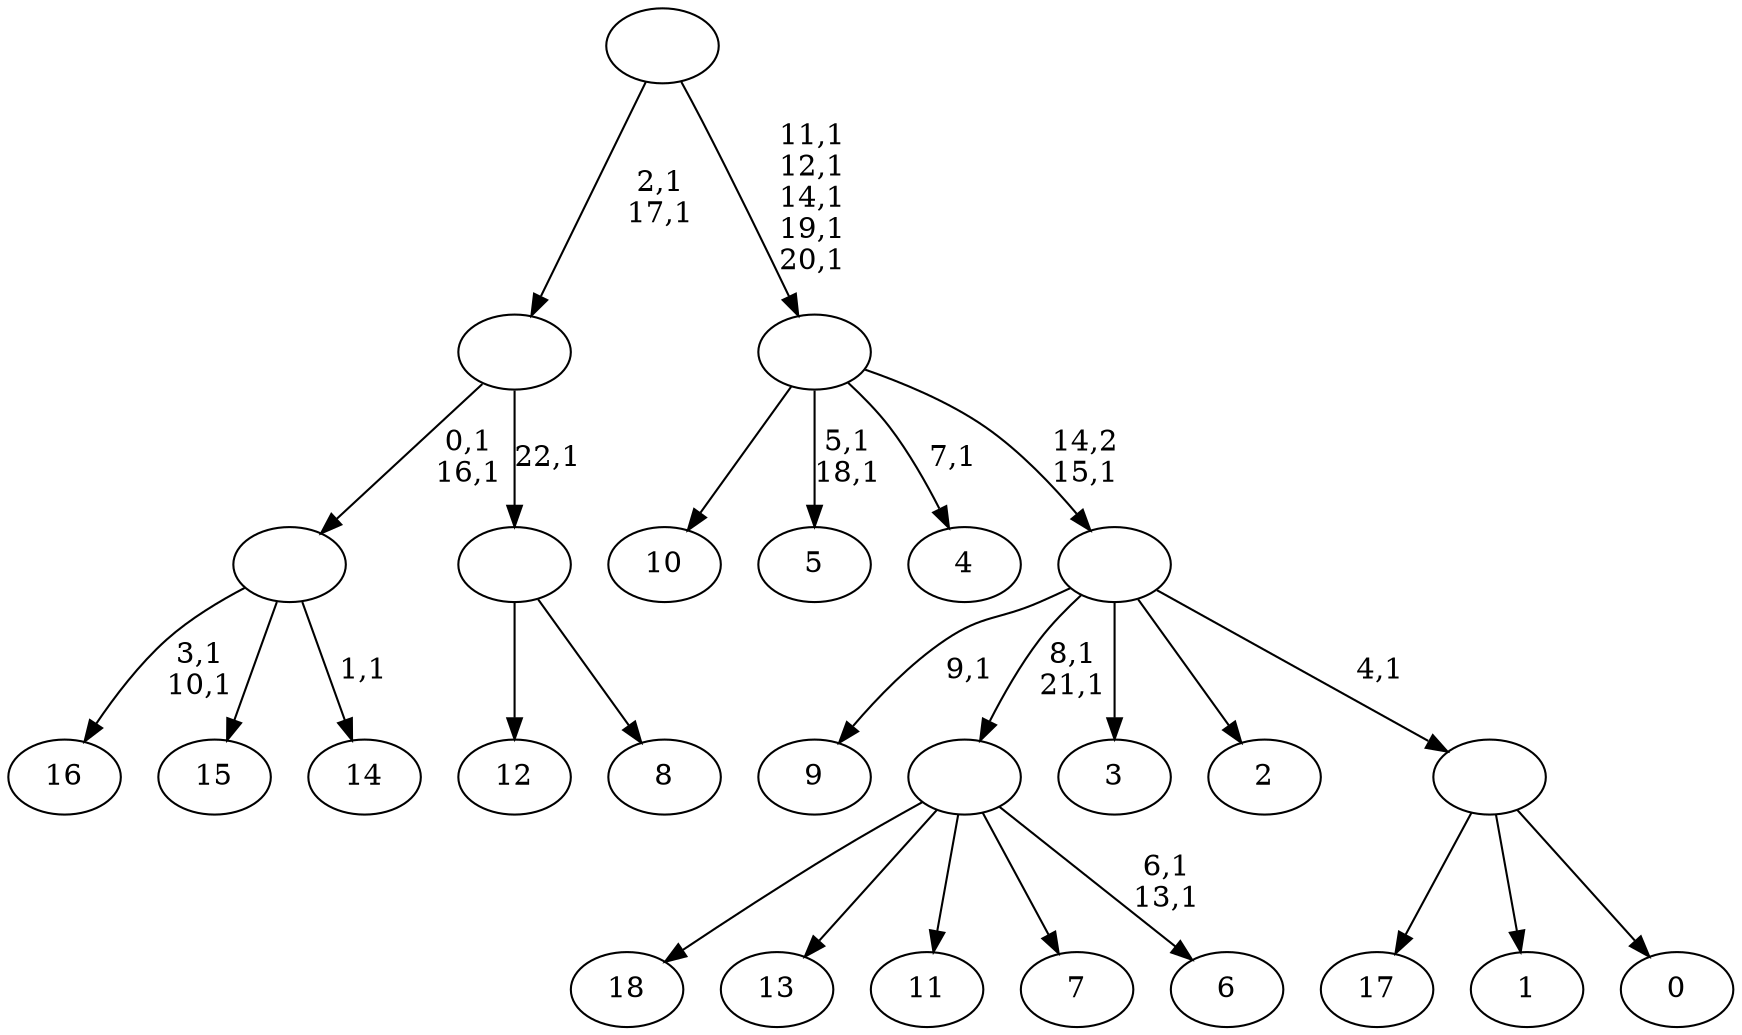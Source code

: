 digraph T {
	42 [label="18"]
	41 [label="17"]
	40 [label="16"]
	37 [label="15"]
	36 [label="14"]
	34 [label=""]
	32 [label="13"]
	31 [label="12"]
	30 [label="11"]
	29 [label="10"]
	28 [label="9"]
	26 [label="8"]
	25 [label=""]
	24 [label=""]
	22 [label="7"]
	21 [label="6"]
	18 [label=""]
	16 [label="5"]
	13 [label="4"]
	11 [label="3"]
	10 [label="2"]
	9 [label="1"]
	8 [label="0"]
	7 [label=""]
	6 [label=""]
	5 [label=""]
	0 [label=""]
	34 -> 36 [label="1,1"]
	34 -> 40 [label="3,1\n10,1"]
	34 -> 37 [label=""]
	25 -> 31 [label=""]
	25 -> 26 [label=""]
	24 -> 34 [label="0,1\n16,1"]
	24 -> 25 [label="22,1"]
	18 -> 21 [label="6,1\n13,1"]
	18 -> 42 [label=""]
	18 -> 32 [label=""]
	18 -> 30 [label=""]
	18 -> 22 [label=""]
	7 -> 41 [label=""]
	7 -> 9 [label=""]
	7 -> 8 [label=""]
	6 -> 18 [label="8,1\n21,1"]
	6 -> 28 [label="9,1"]
	6 -> 11 [label=""]
	6 -> 10 [label=""]
	6 -> 7 [label="4,1"]
	5 -> 13 [label="7,1"]
	5 -> 16 [label="5,1\n18,1"]
	5 -> 29 [label=""]
	5 -> 6 [label="14,2\n15,1"]
	0 -> 5 [label="11,1\n12,1\n14,1\n19,1\n20,1"]
	0 -> 24 [label="2,1\n17,1"]
}
